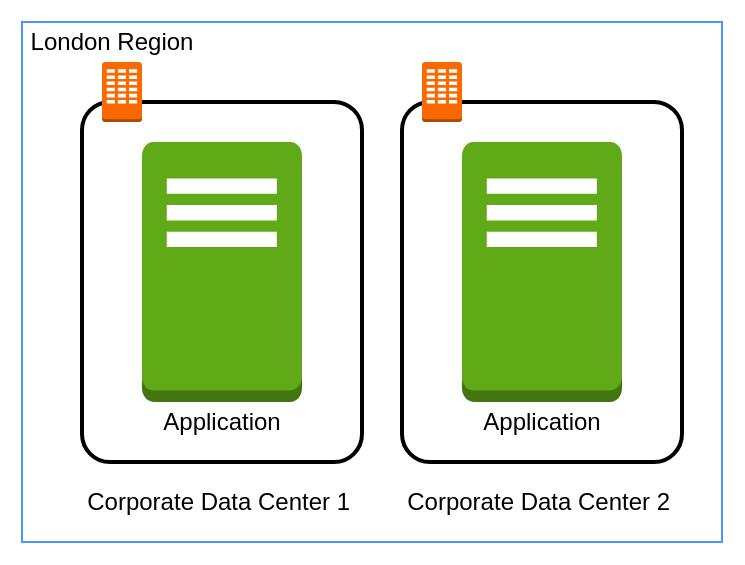<mxfile version="12.9.9" type="device"><diagram id="hDxXO6iOMIL-5xqhMEGv" name="Page-1"><mxGraphModel dx="1055" dy="808" grid="1" gridSize="10" guides="1" tooltips="1" connect="1" arrows="1" fold="1" page="1" pageScale="1" pageWidth="1654" pageHeight="1169" math="0" shadow="0"><root><mxCell id="0"/><mxCell id="1" parent="0"/><mxCell id="jNCu5cacUU0Q4SWUJyot-1" value="" style="rounded=1;whiteSpace=wrap;html=1;strokeColor=#FEFFFA;" vertex="1" parent="1"><mxGeometry x="440" y="280" width="370" height="280" as="geometry"/></mxCell><mxCell id="9zoq24ZybqTwHp-O39qH-1" value="" style="rounded=0;whiteSpace=wrap;html=1;strokeColor=#4797FF;" parent="1" vertex="1"><mxGeometry x="450" y="290" width="350" height="260" as="geometry"/></mxCell><mxCell id="dw6nqkBZ1YS4ut-iXJ5j-1" value="" style="rounded=1;arcSize=10;dashed=0;fillColor=none;gradientColor=none;strokeWidth=2;" parent="1" vertex="1"><mxGeometry x="480" y="330" width="140" height="180" as="geometry"/></mxCell><mxCell id="dw6nqkBZ1YS4ut-iXJ5j-2" value="" style="dashed=0;html=1;shape=mxgraph.aws3.corporate_data_center;fillColor=#fa6800;dashed=0;strokeColor=#C73500;fontColor=#ffffff;" parent="1" vertex="1"><mxGeometry x="490" y="310" width="20" height="30" as="geometry"/></mxCell><mxCell id="dw6nqkBZ1YS4ut-iXJ5j-3" value="Corporate Data Center 1&amp;nbsp;" style="text;html=1;strokeColor=none;fillColor=none;align=center;verticalAlign=middle;whiteSpace=wrap;rounded=0;" parent="1" vertex="1"><mxGeometry x="480" y="520" width="140" height="20" as="geometry"/></mxCell><mxCell id="dw6nqkBZ1YS4ut-iXJ5j-4" value="" style="outlineConnect=0;dashed=0;verticalLabelPosition=bottom;verticalAlign=top;align=center;html=1;shape=mxgraph.aws3.traditional_server;fillColor=#60a917;strokeColor=#2D7600;fontColor=#ffffff;" parent="1" vertex="1"><mxGeometry x="510" y="350" width="80" height="130" as="geometry"/></mxCell><mxCell id="dw6nqkBZ1YS4ut-iXJ5j-6" value="Application" style="text;html=1;strokeColor=none;fillColor=none;align=center;verticalAlign=middle;whiteSpace=wrap;rounded=0;" parent="1" vertex="1"><mxGeometry x="530" y="480" width="40" height="20" as="geometry"/></mxCell><mxCell id="9zoq24ZybqTwHp-O39qH-2" value="London Region" style="text;html=1;strokeColor=none;fillColor=none;align=center;verticalAlign=middle;whiteSpace=wrap;rounded=0;" parent="1" vertex="1"><mxGeometry x="450" y="290" width="90" height="20" as="geometry"/></mxCell><mxCell id="rKss49K9irPWcfH1NwEz-1" value="" style="rounded=1;arcSize=10;dashed=0;fillColor=none;gradientColor=none;strokeWidth=2;" parent="1" vertex="1"><mxGeometry x="640" y="330" width="140" height="180" as="geometry"/></mxCell><mxCell id="rKss49K9irPWcfH1NwEz-2" value="" style="dashed=0;html=1;shape=mxgraph.aws3.corporate_data_center;fillColor=#fa6800;dashed=0;strokeColor=#C73500;fontColor=#ffffff;" parent="1" vertex="1"><mxGeometry x="650" y="310" width="20" height="30" as="geometry"/></mxCell><mxCell id="rKss49K9irPWcfH1NwEz-3" value="" style="outlineConnect=0;dashed=0;verticalLabelPosition=bottom;verticalAlign=top;align=center;html=1;shape=mxgraph.aws3.traditional_server;fillColor=#60a917;strokeColor=#2D7600;fontColor=#ffffff;" parent="1" vertex="1"><mxGeometry x="670" y="350" width="80" height="130" as="geometry"/></mxCell><mxCell id="rKss49K9irPWcfH1NwEz-4" value="Application" style="text;html=1;strokeColor=none;fillColor=none;align=center;verticalAlign=middle;whiteSpace=wrap;rounded=0;" parent="1" vertex="1"><mxGeometry x="690" y="480" width="40" height="20" as="geometry"/></mxCell><mxCell id="rKss49K9irPWcfH1NwEz-5" value="Corporate Data Center 2&amp;nbsp;" style="text;html=1;strokeColor=none;fillColor=none;align=center;verticalAlign=middle;whiteSpace=wrap;rounded=0;" parent="1" vertex="1"><mxGeometry x="640" y="520" width="140" height="20" as="geometry"/></mxCell></root></mxGraphModel></diagram></mxfile>
